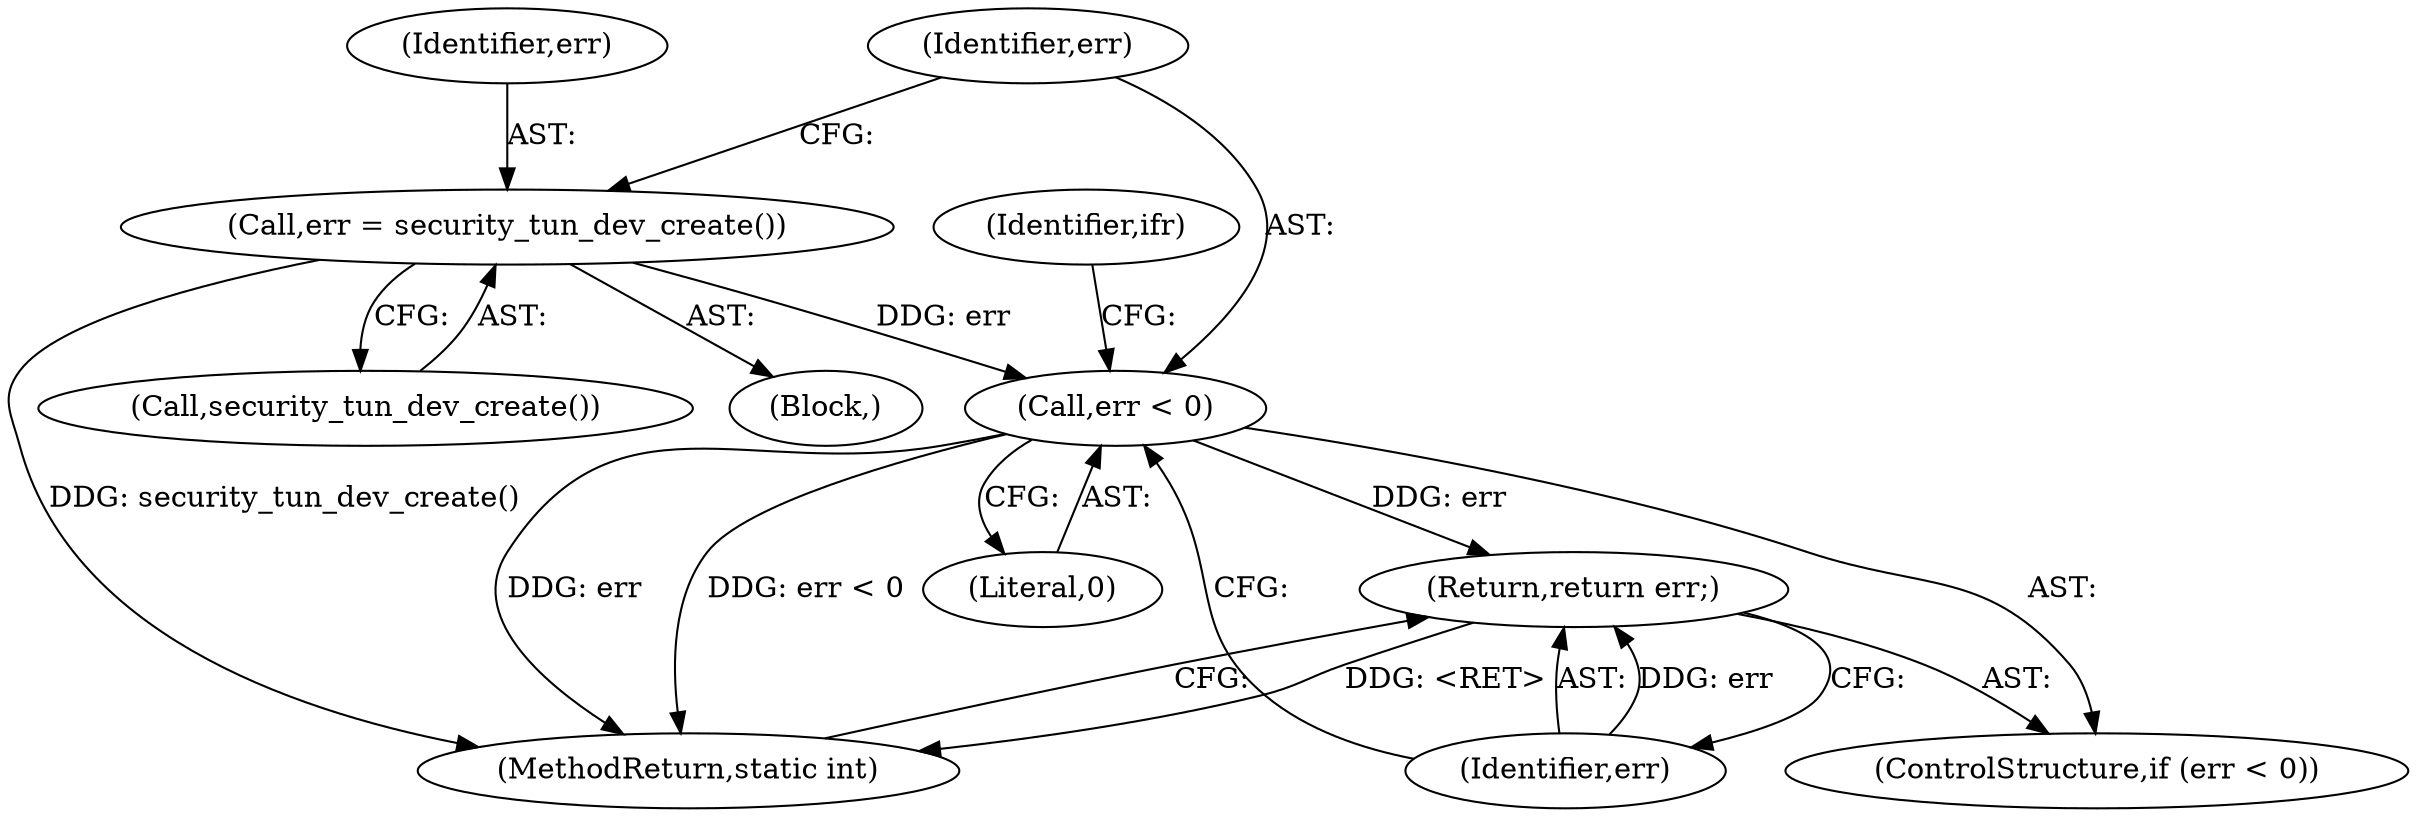 digraph "0_linux_0ad646c81b2182f7fa67ec0c8c825e0ee165696d@API" {
"1000285" [label="(Call,err = security_tun_dev_create())"];
"1000289" [label="(Call,err < 0)"];
"1000292" [label="(Return,return err;)"];
"1000285" [label="(Call,err = security_tun_dev_create())"];
"1000292" [label="(Return,return err;)"];
"1000288" [label="(ControlStructure,if (err < 0))"];
"1000287" [label="(Call,security_tun_dev_create())"];
"1000286" [label="(Identifier,err)"];
"1000293" [label="(Identifier,err)"];
"1000258" [label="(Block,)"];
"1000290" [label="(Identifier,err)"];
"1000289" [label="(Call,err < 0)"];
"1000297" [label="(Identifier,ifr)"];
"1000291" [label="(Literal,0)"];
"1000594" [label="(MethodReturn,static int)"];
"1000285" -> "1000258"  [label="AST: "];
"1000285" -> "1000287"  [label="CFG: "];
"1000286" -> "1000285"  [label="AST: "];
"1000287" -> "1000285"  [label="AST: "];
"1000290" -> "1000285"  [label="CFG: "];
"1000285" -> "1000594"  [label="DDG: security_tun_dev_create()"];
"1000285" -> "1000289"  [label="DDG: err"];
"1000289" -> "1000288"  [label="AST: "];
"1000289" -> "1000291"  [label="CFG: "];
"1000290" -> "1000289"  [label="AST: "];
"1000291" -> "1000289"  [label="AST: "];
"1000293" -> "1000289"  [label="CFG: "];
"1000297" -> "1000289"  [label="CFG: "];
"1000289" -> "1000594"  [label="DDG: err"];
"1000289" -> "1000594"  [label="DDG: err < 0"];
"1000289" -> "1000292"  [label="DDG: err"];
"1000292" -> "1000288"  [label="AST: "];
"1000292" -> "1000293"  [label="CFG: "];
"1000293" -> "1000292"  [label="AST: "];
"1000594" -> "1000292"  [label="CFG: "];
"1000292" -> "1000594"  [label="DDG: <RET>"];
"1000293" -> "1000292"  [label="DDG: err"];
}
